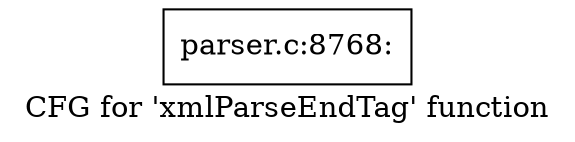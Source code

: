 digraph "CFG for 'xmlParseEndTag' function" {
	label="CFG for 'xmlParseEndTag' function";

	Node0x443a190 [shape=record,label="{parser.c:8768:}"];
}
